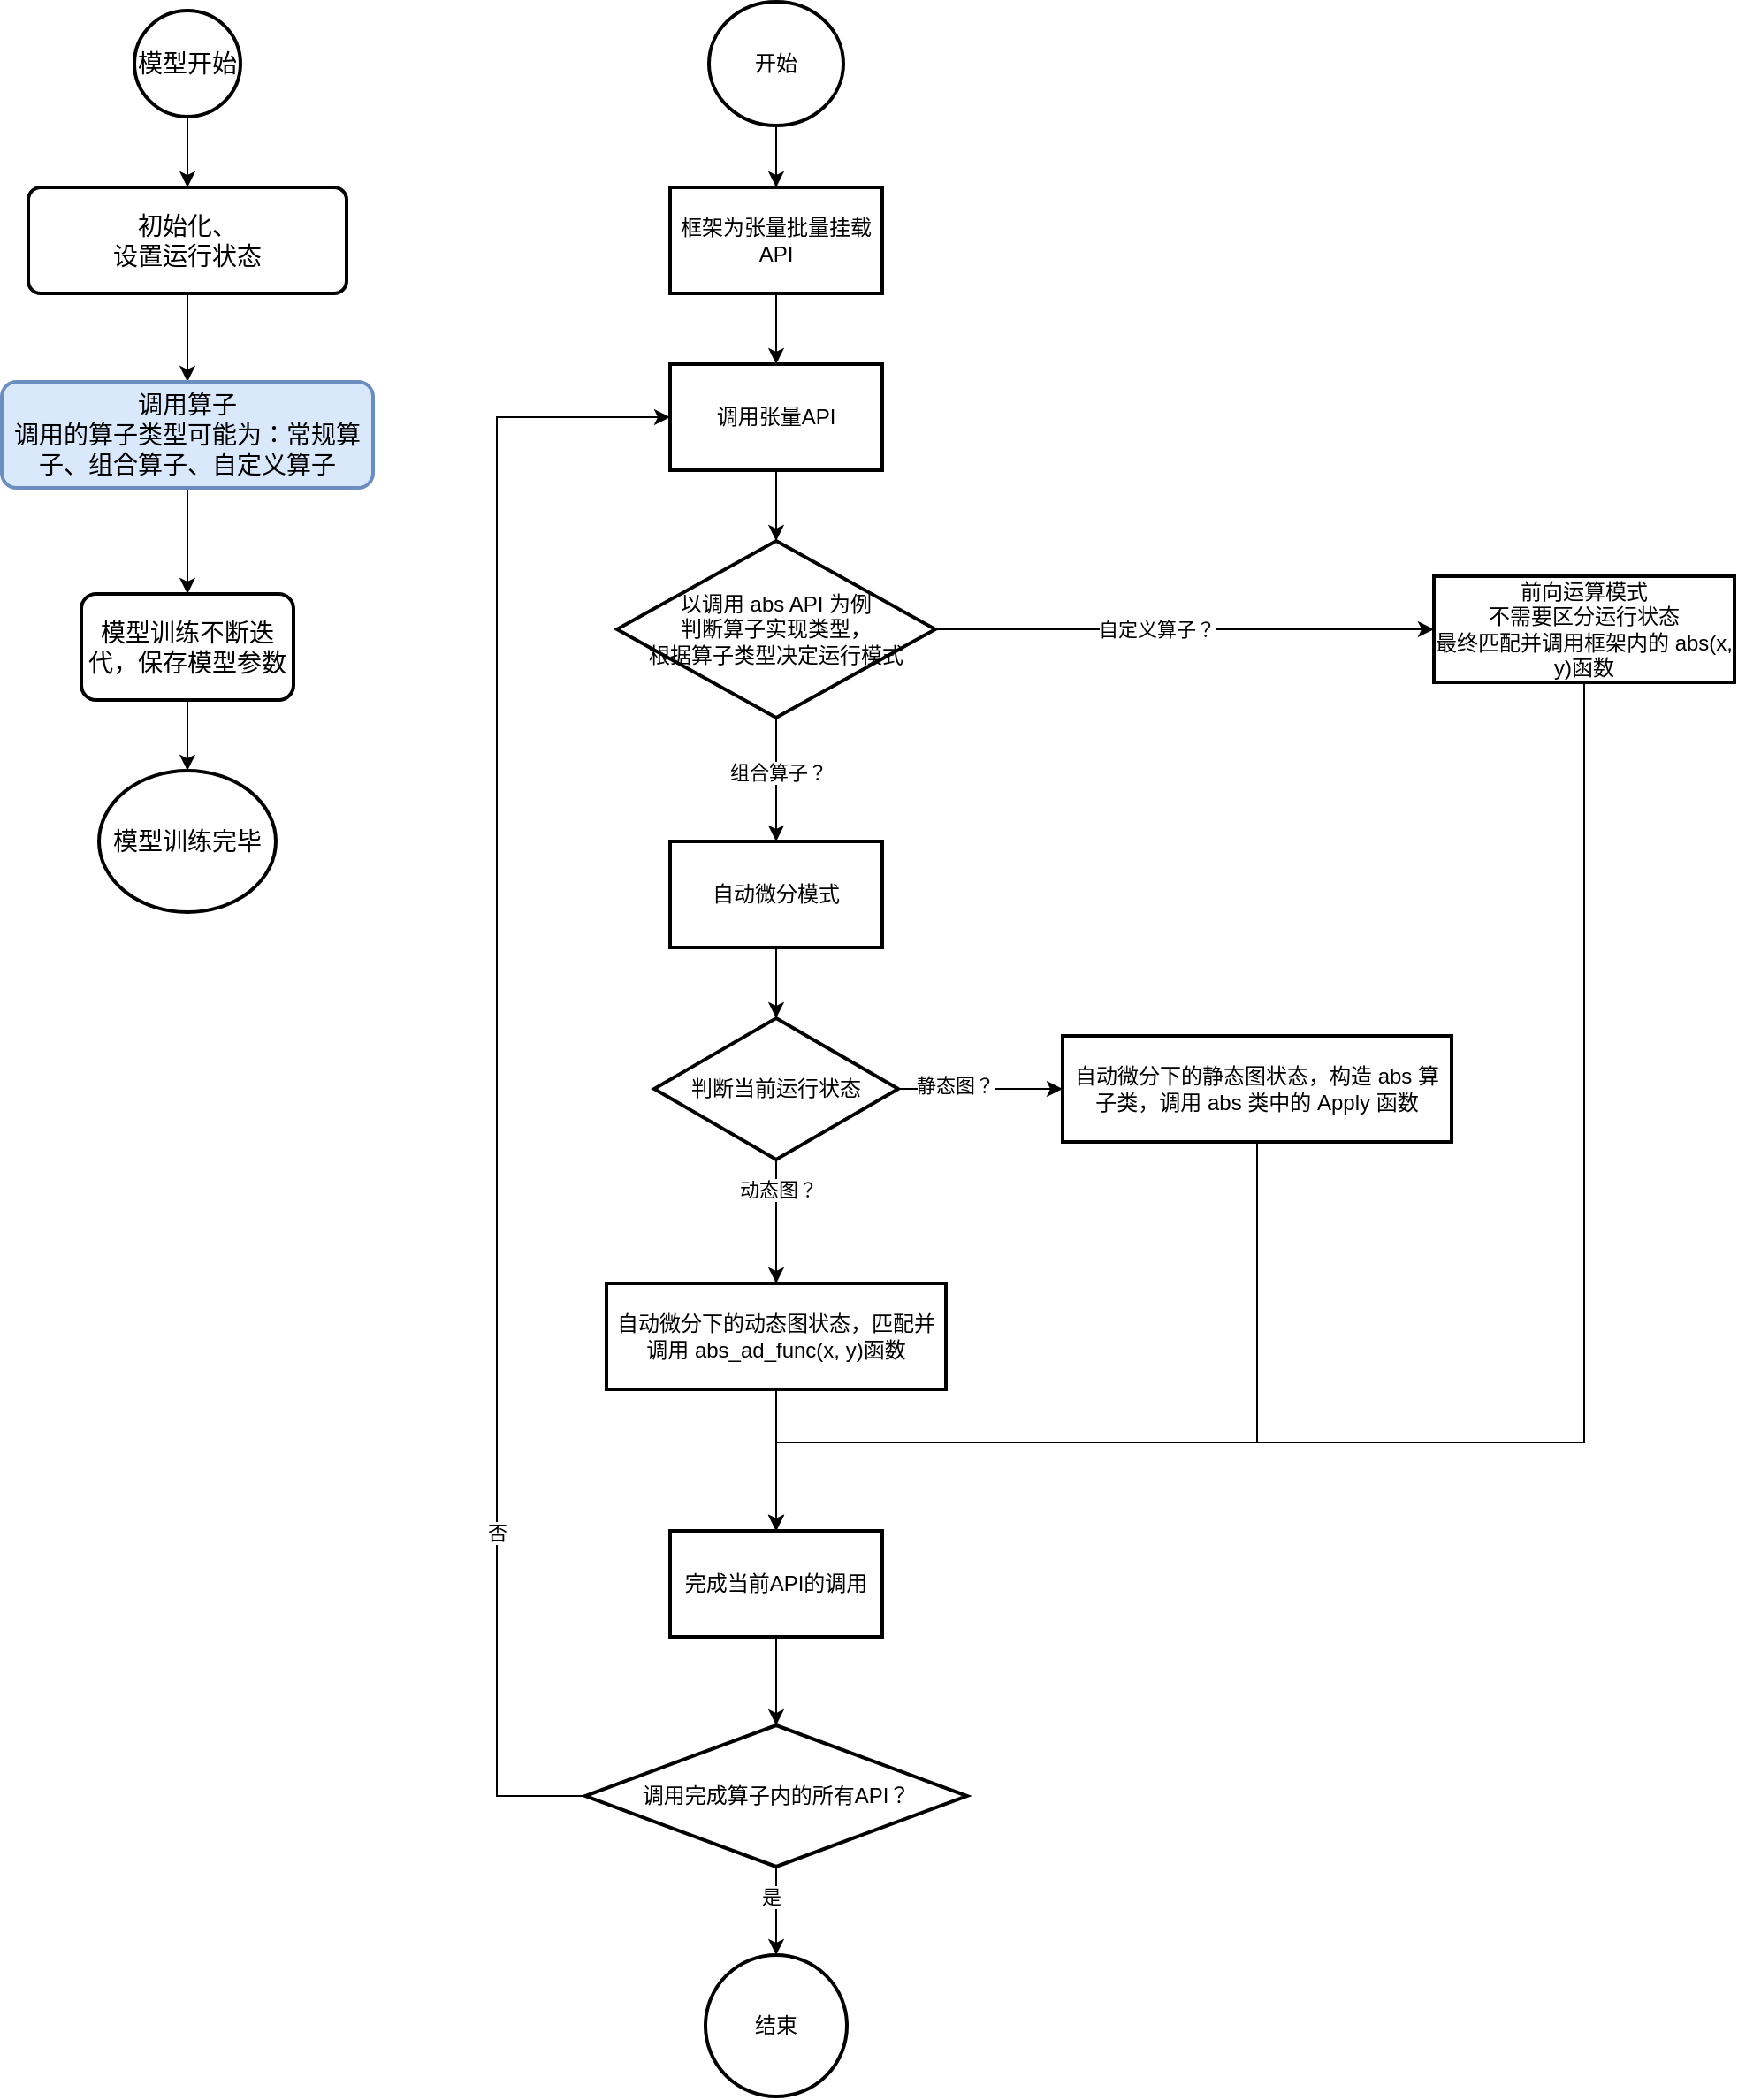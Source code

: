 <mxfile version="21.2.1" type="github">
  <diagram id="C5RBs43oDa-KdzZeNtuy" name="Page-1">
    <mxGraphModel dx="1590" dy="847" grid="1" gridSize="10" guides="1" tooltips="1" connect="1" arrows="1" fold="1" page="1" pageScale="1" pageWidth="827" pageHeight="1169" math="0" shadow="0">
      <root>
        <mxCell id="WIyWlLk6GJQsqaUBKTNV-0" />
        <mxCell id="WIyWlLk6GJQsqaUBKTNV-1" parent="WIyWlLk6GJQsqaUBKTNV-0" />
        <mxCell id="6A_zgCMAa2eM95Z4ZsYA-3" style="edgeStyle=orthogonalEdgeStyle;rounded=0;orthogonalLoop=1;jettySize=auto;html=1;exitX=0.5;exitY=1;exitDx=0;exitDy=0;exitPerimeter=0;entryX=0.5;entryY=0;entryDx=0;entryDy=0;" edge="1" parent="WIyWlLk6GJQsqaUBKTNV-1" source="6A_zgCMAa2eM95Z4ZsYA-0" target="6A_zgCMAa2eM95Z4ZsYA-2">
          <mxGeometry relative="1" as="geometry" />
        </mxCell>
        <mxCell id="6A_zgCMAa2eM95Z4ZsYA-0" value="模型开始" style="strokeWidth=2;html=1;shape=mxgraph.flowchart.start_2;whiteSpace=wrap;fontSize=14;" vertex="1" parent="WIyWlLk6GJQsqaUBKTNV-1">
          <mxGeometry x="165" y="60" width="60" height="60" as="geometry" />
        </mxCell>
        <mxCell id="6A_zgCMAa2eM95Z4ZsYA-5" value="" style="edgeStyle=orthogonalEdgeStyle;rounded=0;orthogonalLoop=1;jettySize=auto;html=1;" edge="1" parent="WIyWlLk6GJQsqaUBKTNV-1" source="6A_zgCMAa2eM95Z4ZsYA-2" target="6A_zgCMAa2eM95Z4ZsYA-4">
          <mxGeometry relative="1" as="geometry" />
        </mxCell>
        <mxCell id="6A_zgCMAa2eM95Z4ZsYA-2" value="初始化、&lt;br style=&quot;font-size: 14px;&quot;&gt;设置运行状态" style="rounded=1;whiteSpace=wrap;html=1;absoluteArcSize=1;arcSize=14;strokeWidth=2;fontSize=14;" vertex="1" parent="WIyWlLk6GJQsqaUBKTNV-1">
          <mxGeometry x="105" y="160" width="180" height="60" as="geometry" />
        </mxCell>
        <mxCell id="6A_zgCMAa2eM95Z4ZsYA-11" value="" style="edgeStyle=orthogonalEdgeStyle;rounded=0;orthogonalLoop=1;jettySize=auto;html=1;" edge="1" parent="WIyWlLk6GJQsqaUBKTNV-1" source="6A_zgCMAa2eM95Z4ZsYA-4" target="6A_zgCMAa2eM95Z4ZsYA-10">
          <mxGeometry relative="1" as="geometry" />
        </mxCell>
        <mxCell id="6A_zgCMAa2eM95Z4ZsYA-4" value="调用算子&lt;br&gt;调用的算子类型可能为：常规算子、组合算子、自定义算子" style="whiteSpace=wrap;html=1;fontSize=14;rounded=1;arcSize=14;strokeWidth=2;fillColor=#dae8fc;strokeColor=#6c8ebf;" vertex="1" parent="WIyWlLk6GJQsqaUBKTNV-1">
          <mxGeometry x="90" y="270" width="210" height="60" as="geometry" />
        </mxCell>
        <mxCell id="6A_zgCMAa2eM95Z4ZsYA-13" value="" style="edgeStyle=orthogonalEdgeStyle;rounded=0;orthogonalLoop=1;jettySize=auto;html=1;" edge="1" parent="WIyWlLk6GJQsqaUBKTNV-1" source="6A_zgCMAa2eM95Z4ZsYA-10" target="6A_zgCMAa2eM95Z4ZsYA-12">
          <mxGeometry relative="1" as="geometry" />
        </mxCell>
        <mxCell id="6A_zgCMAa2eM95Z4ZsYA-10" value="模型训练不断迭代，保存模型参数" style="whiteSpace=wrap;html=1;fontSize=14;rounded=1;arcSize=14;strokeWidth=2;" vertex="1" parent="WIyWlLk6GJQsqaUBKTNV-1">
          <mxGeometry x="135" y="390" width="120" height="60" as="geometry" />
        </mxCell>
        <mxCell id="6A_zgCMAa2eM95Z4ZsYA-12" value="模型训练完毕" style="ellipse;whiteSpace=wrap;html=1;fontSize=14;rounded=1;arcSize=14;strokeWidth=2;" vertex="1" parent="WIyWlLk6GJQsqaUBKTNV-1">
          <mxGeometry x="145" y="490" width="100" height="80" as="geometry" />
        </mxCell>
        <mxCell id="6A_zgCMAa2eM95Z4ZsYA-16" value="" style="edgeStyle=orthogonalEdgeStyle;rounded=0;orthogonalLoop=1;jettySize=auto;html=1;" edge="1" parent="WIyWlLk6GJQsqaUBKTNV-1" source="6A_zgCMAa2eM95Z4ZsYA-14" target="6A_zgCMAa2eM95Z4ZsYA-15">
          <mxGeometry relative="1" as="geometry" />
        </mxCell>
        <mxCell id="6A_zgCMAa2eM95Z4ZsYA-14" value="开始" style="strokeWidth=2;html=1;shape=mxgraph.flowchart.start_2;whiteSpace=wrap;" vertex="1" parent="WIyWlLk6GJQsqaUBKTNV-1">
          <mxGeometry x="490" y="55" width="76" height="70" as="geometry" />
        </mxCell>
        <mxCell id="6A_zgCMAa2eM95Z4ZsYA-18" value="" style="edgeStyle=orthogonalEdgeStyle;rounded=0;orthogonalLoop=1;jettySize=auto;html=1;" edge="1" parent="WIyWlLk6GJQsqaUBKTNV-1" source="6A_zgCMAa2eM95Z4ZsYA-15" target="6A_zgCMAa2eM95Z4ZsYA-17">
          <mxGeometry relative="1" as="geometry" />
        </mxCell>
        <mxCell id="6A_zgCMAa2eM95Z4ZsYA-15" value="框架为张量批量挂载 API" style="whiteSpace=wrap;html=1;strokeWidth=2;" vertex="1" parent="WIyWlLk6GJQsqaUBKTNV-1">
          <mxGeometry x="468" y="160" width="120" height="60" as="geometry" />
        </mxCell>
        <mxCell id="6A_zgCMAa2eM95Z4ZsYA-20" value="" style="edgeStyle=orthogonalEdgeStyle;rounded=0;orthogonalLoop=1;jettySize=auto;html=1;" edge="1" parent="WIyWlLk6GJQsqaUBKTNV-1" source="6A_zgCMAa2eM95Z4ZsYA-17" target="6A_zgCMAa2eM95Z4ZsYA-19">
          <mxGeometry relative="1" as="geometry" />
        </mxCell>
        <mxCell id="6A_zgCMAa2eM95Z4ZsYA-17" value="调用张量API" style="whiteSpace=wrap;html=1;strokeWidth=2;" vertex="1" parent="WIyWlLk6GJQsqaUBKTNV-1">
          <mxGeometry x="468" y="260" width="120" height="60" as="geometry" />
        </mxCell>
        <mxCell id="6A_zgCMAa2eM95Z4ZsYA-22" value="" style="edgeStyle=orthogonalEdgeStyle;rounded=0;orthogonalLoop=1;jettySize=auto;html=1;" edge="1" parent="WIyWlLk6GJQsqaUBKTNV-1" source="6A_zgCMAa2eM95Z4ZsYA-19" target="6A_zgCMAa2eM95Z4ZsYA-21">
          <mxGeometry relative="1" as="geometry" />
        </mxCell>
        <mxCell id="6A_zgCMAa2eM95Z4ZsYA-23" value="自定义算子？" style="edgeLabel;html=1;align=center;verticalAlign=middle;resizable=0;points=[];" vertex="1" connectable="0" parent="6A_zgCMAa2eM95Z4ZsYA-22">
          <mxGeometry x="-0.118" y="1" relative="1" as="geometry">
            <mxPoint y="1" as="offset" />
          </mxGeometry>
        </mxCell>
        <mxCell id="6A_zgCMAa2eM95Z4ZsYA-25" value="" style="edgeStyle=orthogonalEdgeStyle;rounded=0;orthogonalLoop=1;jettySize=auto;html=1;" edge="1" parent="WIyWlLk6GJQsqaUBKTNV-1" source="6A_zgCMAa2eM95Z4ZsYA-19" target="6A_zgCMAa2eM95Z4ZsYA-24">
          <mxGeometry relative="1" as="geometry" />
        </mxCell>
        <mxCell id="6A_zgCMAa2eM95Z4ZsYA-26" value="组合算子？" style="edgeLabel;html=1;align=center;verticalAlign=middle;resizable=0;points=[];" vertex="1" connectable="0" parent="6A_zgCMAa2eM95Z4ZsYA-25">
          <mxGeometry x="-0.114" y="1" relative="1" as="geometry">
            <mxPoint as="offset" />
          </mxGeometry>
        </mxCell>
        <mxCell id="6A_zgCMAa2eM95Z4ZsYA-19" value="以调用 abs API 为例&lt;br&gt;判断算子实现类型，&lt;br&gt;根据算子类型决定运行模式" style="rhombus;whiteSpace=wrap;html=1;strokeWidth=2;" vertex="1" parent="WIyWlLk6GJQsqaUBKTNV-1">
          <mxGeometry x="438" y="360" width="180" height="100" as="geometry" />
        </mxCell>
        <mxCell id="6A_zgCMAa2eM95Z4ZsYA-39" style="edgeStyle=orthogonalEdgeStyle;rounded=0;orthogonalLoop=1;jettySize=auto;html=1;exitX=0.5;exitY=1;exitDx=0;exitDy=0;entryX=0.5;entryY=0;entryDx=0;entryDy=0;" edge="1" parent="WIyWlLk6GJQsqaUBKTNV-1" source="6A_zgCMAa2eM95Z4ZsYA-21" target="6A_zgCMAa2eM95Z4ZsYA-35">
          <mxGeometry relative="1" as="geometry">
            <Array as="points">
              <mxPoint x="985" y="870" />
              <mxPoint x="528" y="870" />
            </Array>
          </mxGeometry>
        </mxCell>
        <mxCell id="6A_zgCMAa2eM95Z4ZsYA-21" value="前向运算模式&lt;br&gt;不需要区分运行状态&lt;br&gt;最终匹配并调用框架内的 abs(x, y)函数" style="whiteSpace=wrap;html=1;strokeWidth=2;" vertex="1" parent="WIyWlLk6GJQsqaUBKTNV-1">
          <mxGeometry x="900" y="380" width="170" height="60" as="geometry" />
        </mxCell>
        <mxCell id="6A_zgCMAa2eM95Z4ZsYA-28" value="" style="edgeStyle=orthogonalEdgeStyle;rounded=0;orthogonalLoop=1;jettySize=auto;html=1;" edge="1" parent="WIyWlLk6GJQsqaUBKTNV-1" source="6A_zgCMAa2eM95Z4ZsYA-24" target="6A_zgCMAa2eM95Z4ZsYA-27">
          <mxGeometry relative="1" as="geometry" />
        </mxCell>
        <mxCell id="6A_zgCMAa2eM95Z4ZsYA-24" value="自动微分模式" style="whiteSpace=wrap;html=1;strokeWidth=2;" vertex="1" parent="WIyWlLk6GJQsqaUBKTNV-1">
          <mxGeometry x="468" y="530" width="120" height="60" as="geometry" />
        </mxCell>
        <mxCell id="6A_zgCMAa2eM95Z4ZsYA-30" value="" style="edgeStyle=orthogonalEdgeStyle;rounded=0;orthogonalLoop=1;jettySize=auto;html=1;" edge="1" parent="WIyWlLk6GJQsqaUBKTNV-1" source="6A_zgCMAa2eM95Z4ZsYA-27" target="6A_zgCMAa2eM95Z4ZsYA-29">
          <mxGeometry relative="1" as="geometry" />
        </mxCell>
        <mxCell id="6A_zgCMAa2eM95Z4ZsYA-31" value="动态图？" style="edgeLabel;html=1;align=center;verticalAlign=middle;resizable=0;points=[];" vertex="1" connectable="0" parent="6A_zgCMAa2eM95Z4ZsYA-30">
          <mxGeometry x="-0.511" y="1" relative="1" as="geometry">
            <mxPoint as="offset" />
          </mxGeometry>
        </mxCell>
        <mxCell id="6A_zgCMAa2eM95Z4ZsYA-33" value="" style="edgeStyle=orthogonalEdgeStyle;rounded=0;orthogonalLoop=1;jettySize=auto;html=1;" edge="1" parent="WIyWlLk6GJQsqaUBKTNV-1" source="6A_zgCMAa2eM95Z4ZsYA-27" target="6A_zgCMAa2eM95Z4ZsYA-32">
          <mxGeometry relative="1" as="geometry" />
        </mxCell>
        <mxCell id="6A_zgCMAa2eM95Z4ZsYA-34" value="静态图？" style="edgeLabel;html=1;align=center;verticalAlign=middle;resizable=0;points=[];" vertex="1" connectable="0" parent="6A_zgCMAa2eM95Z4ZsYA-33">
          <mxGeometry x="-0.315" y="3" relative="1" as="geometry">
            <mxPoint y="1" as="offset" />
          </mxGeometry>
        </mxCell>
        <mxCell id="6A_zgCMAa2eM95Z4ZsYA-27" value="判断当前运行状态" style="rhombus;whiteSpace=wrap;html=1;strokeWidth=2;" vertex="1" parent="WIyWlLk6GJQsqaUBKTNV-1">
          <mxGeometry x="459" y="630" width="138" height="80" as="geometry" />
        </mxCell>
        <mxCell id="6A_zgCMAa2eM95Z4ZsYA-36" value="" style="edgeStyle=orthogonalEdgeStyle;rounded=0;orthogonalLoop=1;jettySize=auto;html=1;" edge="1" parent="WIyWlLk6GJQsqaUBKTNV-1" source="6A_zgCMAa2eM95Z4ZsYA-29" target="6A_zgCMAa2eM95Z4ZsYA-35">
          <mxGeometry relative="1" as="geometry" />
        </mxCell>
        <mxCell id="6A_zgCMAa2eM95Z4ZsYA-29" value="自动微分下的动态图状态，匹配并调用 abs_ad_func(x, y)函数" style="whiteSpace=wrap;html=1;strokeWidth=2;" vertex="1" parent="WIyWlLk6GJQsqaUBKTNV-1">
          <mxGeometry x="432" y="780" width="192" height="60" as="geometry" />
        </mxCell>
        <mxCell id="6A_zgCMAa2eM95Z4ZsYA-38" style="edgeStyle=orthogonalEdgeStyle;rounded=0;orthogonalLoop=1;jettySize=auto;html=1;exitX=0.5;exitY=1;exitDx=0;exitDy=0;entryX=0.5;entryY=0;entryDx=0;entryDy=0;" edge="1" parent="WIyWlLk6GJQsqaUBKTNV-1" source="6A_zgCMAa2eM95Z4ZsYA-32" target="6A_zgCMAa2eM95Z4ZsYA-35">
          <mxGeometry relative="1" as="geometry">
            <Array as="points">
              <mxPoint x="800" y="870" />
              <mxPoint x="528" y="870" />
            </Array>
          </mxGeometry>
        </mxCell>
        <mxCell id="6A_zgCMAa2eM95Z4ZsYA-32" value="自动微分下的静态图状态，构造 abs 算子类，调用 abs 类中的 Apply 函数" style="whiteSpace=wrap;html=1;strokeWidth=2;" vertex="1" parent="WIyWlLk6GJQsqaUBKTNV-1">
          <mxGeometry x="690" y="640" width="220" height="60" as="geometry" />
        </mxCell>
        <mxCell id="6A_zgCMAa2eM95Z4ZsYA-41" value="" style="edgeStyle=orthogonalEdgeStyle;rounded=0;orthogonalLoop=1;jettySize=auto;html=1;" edge="1" parent="WIyWlLk6GJQsqaUBKTNV-1" source="6A_zgCMAa2eM95Z4ZsYA-35" target="6A_zgCMAa2eM95Z4ZsYA-40">
          <mxGeometry relative="1" as="geometry" />
        </mxCell>
        <mxCell id="6A_zgCMAa2eM95Z4ZsYA-35" value="完成当前API的调用" style="whiteSpace=wrap;html=1;strokeWidth=2;" vertex="1" parent="WIyWlLk6GJQsqaUBKTNV-1">
          <mxGeometry x="468" y="920" width="120" height="60" as="geometry" />
        </mxCell>
        <mxCell id="6A_zgCMAa2eM95Z4ZsYA-42" style="edgeStyle=orthogonalEdgeStyle;rounded=0;orthogonalLoop=1;jettySize=auto;html=1;exitX=0;exitY=0.5;exitDx=0;exitDy=0;entryX=0;entryY=0.5;entryDx=0;entryDy=0;" edge="1" parent="WIyWlLk6GJQsqaUBKTNV-1" source="6A_zgCMAa2eM95Z4ZsYA-40" target="6A_zgCMAa2eM95Z4ZsYA-17">
          <mxGeometry relative="1" as="geometry">
            <Array as="points">
              <mxPoint x="370" y="1070" />
              <mxPoint x="370" y="290" />
            </Array>
          </mxGeometry>
        </mxCell>
        <mxCell id="6A_zgCMAa2eM95Z4ZsYA-43" value="否" style="edgeLabel;html=1;align=center;verticalAlign=middle;resizable=0;points=[];" vertex="1" connectable="0" parent="6A_zgCMAa2eM95Z4ZsYA-42">
          <mxGeometry x="-0.571" relative="1" as="geometry">
            <mxPoint as="offset" />
          </mxGeometry>
        </mxCell>
        <mxCell id="6A_zgCMAa2eM95Z4ZsYA-45" value="" style="edgeStyle=orthogonalEdgeStyle;rounded=0;orthogonalLoop=1;jettySize=auto;html=1;" edge="1" parent="WIyWlLk6GJQsqaUBKTNV-1" source="6A_zgCMAa2eM95Z4ZsYA-40" target="6A_zgCMAa2eM95Z4ZsYA-44">
          <mxGeometry relative="1" as="geometry" />
        </mxCell>
        <mxCell id="6A_zgCMAa2eM95Z4ZsYA-46" value="是" style="edgeLabel;html=1;align=center;verticalAlign=middle;resizable=0;points=[];" vertex="1" connectable="0" parent="6A_zgCMAa2eM95Z4ZsYA-45">
          <mxGeometry x="-0.35" y="-3" relative="1" as="geometry">
            <mxPoint as="offset" />
          </mxGeometry>
        </mxCell>
        <mxCell id="6A_zgCMAa2eM95Z4ZsYA-40" value="调用完成算子内的所有API？" style="rhombus;whiteSpace=wrap;html=1;strokeWidth=2;" vertex="1" parent="WIyWlLk6GJQsqaUBKTNV-1">
          <mxGeometry x="420" y="1030" width="216" height="80" as="geometry" />
        </mxCell>
        <mxCell id="6A_zgCMAa2eM95Z4ZsYA-44" value="结束" style="ellipse;whiteSpace=wrap;html=1;strokeWidth=2;" vertex="1" parent="WIyWlLk6GJQsqaUBKTNV-1">
          <mxGeometry x="488" y="1160" width="80" height="80" as="geometry" />
        </mxCell>
      </root>
    </mxGraphModel>
  </diagram>
</mxfile>
